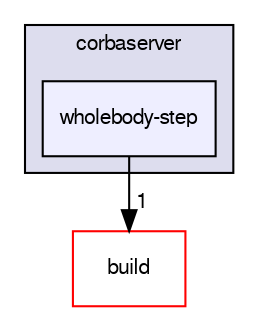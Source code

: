 digraph "wholebody-step" {
  compound=true
  node [ fontsize="10", fontname="FreeSans"];
  edge [ labelfontsize="10", labelfontname="FreeSans"];
  subgraph clusterdir_b4d1a845b7d187eff587f84b36cf4f45 {
    graph [ bgcolor="#ddddee", pencolor="black", label="corbaserver" fontname="FreeSans", fontsize="10", URL="dir_b4d1a845b7d187eff587f84b36cf4f45.html"]
  dir_8b456e0baa22d6d2d0c5fa75c2e77425 [shape=box, label="wholebody-step", style="filled", fillcolor="#eeeeff", pencolor="black", URL="dir_8b456e0baa22d6d2d0c5fa75c2e77425.html"];
  }
  dir_4fef79e7177ba769987a8da36c892c5f [shape=box label="build" fillcolor="white" style="filled" color="red" URL="dir_4fef79e7177ba769987a8da36c892c5f.html"];
  dir_8b456e0baa22d6d2d0c5fa75c2e77425->dir_4fef79e7177ba769987a8da36c892c5f [headlabel="1", labeldistance=1.5 headhref="dir_000008_000000.html"];
}
